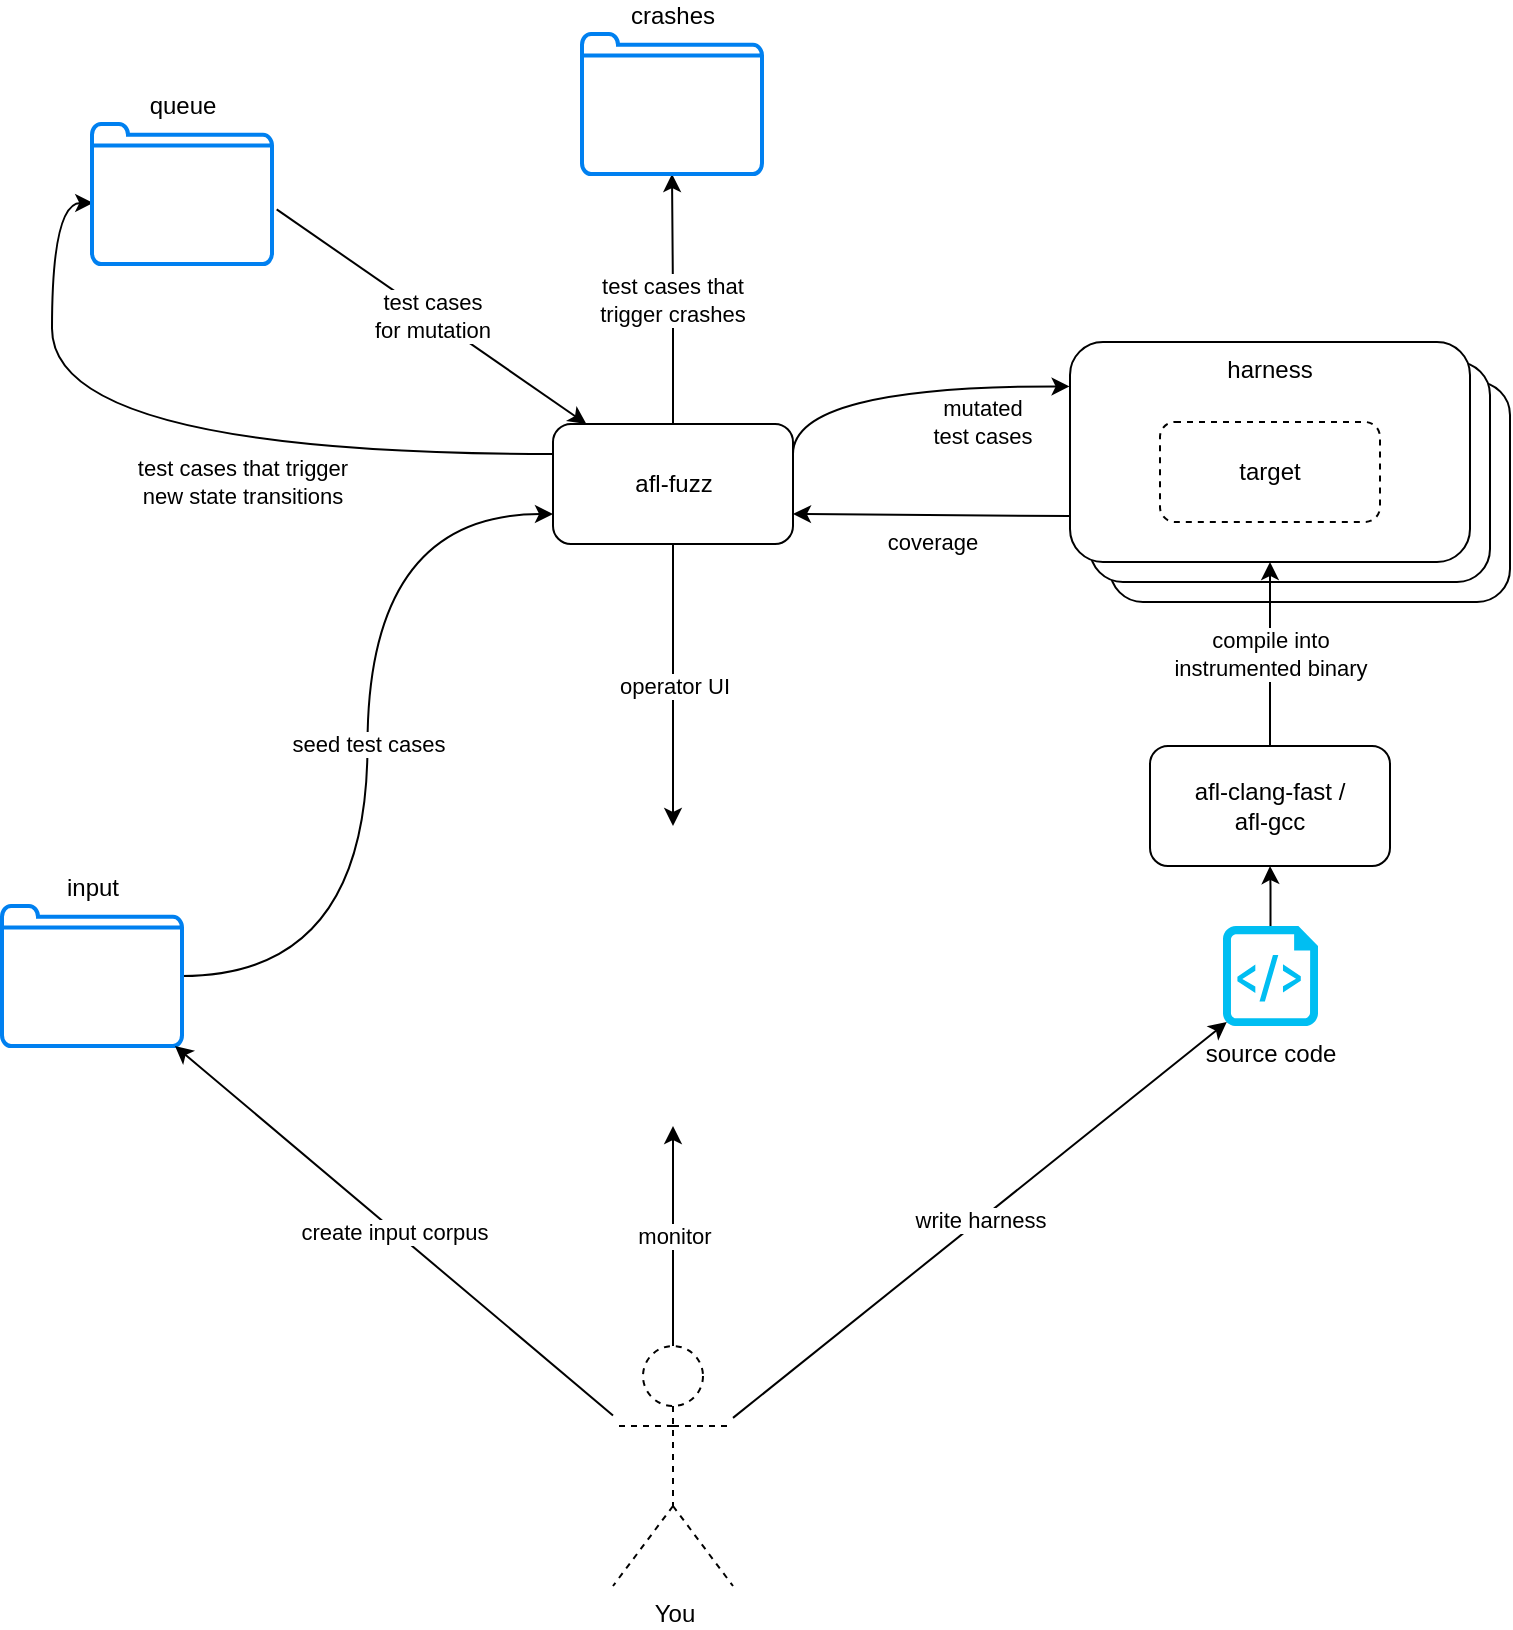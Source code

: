 <mxfile version="10.8.0" type="device"><diagram id="1PRZ-GzkPtDVP1U9-kR8" name="Page-1"><mxGraphModel dx="1816" dy="1088" grid="1" gridSize="10" guides="1" tooltips="1" connect="1" arrows="1" fold="1" page="1" pageScale="1" pageWidth="827" pageHeight="1169" math="0" shadow="0"><root><mxCell id="0"/><mxCell id="1" parent="0"/><mxCell id="VpitNn-dlgjk6HANj2QV-14" value="test cases that trigger&lt;br&gt;new state transitions" style="edgeStyle=orthogonalEdgeStyle;rounded=0;orthogonalLoop=1;jettySize=auto;html=1;entryX=0.007;entryY=0.564;entryDx=0;entryDy=0;entryPerimeter=0;exitX=0;exitY=0.25;exitDx=0;exitDy=0;curved=1;" edge="1" parent="1" source="VpitNn-dlgjk6HANj2QV-1" target="VpitNn-dlgjk6HANj2QV-10"><mxGeometry x="-0.217" y="14" relative="1" as="geometry"><mxPoint x="350" y="259" as="targetPoint"/><mxPoint as="offset"/></mxGeometry></mxCell><mxCell id="VpitNn-dlgjk6HANj2QV-15" value="mutated&lt;br&gt;test cases" style="edgeStyle=orthogonalEdgeStyle;rounded=0;orthogonalLoop=1;jettySize=auto;html=1;entryX=-0.001;entryY=0.202;entryDx=0;entryDy=0;entryPerimeter=0;exitX=1;exitY=0.25;exitDx=0;exitDy=0;curved=1;" edge="1" parent="1" source="VpitNn-dlgjk6HANj2QV-1" target="VpitNn-dlgjk6HANj2QV-2"><mxGeometry x="0.49" y="-18" relative="1" as="geometry"><Array as="points"><mxPoint x="456" y="441"/></Array><mxPoint as="offset"/></mxGeometry></mxCell><mxCell id="VpitNn-dlgjk6HANj2QV-17" value="test cases that&lt;br&gt;trigger crashes" style="edgeStyle=orthogonalEdgeStyle;rounded=0;orthogonalLoop=1;jettySize=auto;html=1;exitX=0.5;exitY=0;exitDx=0;exitDy=0;" edge="1" parent="1" source="VpitNn-dlgjk6HANj2QV-1" target="VpitNn-dlgjk6HANj2QV-12"><mxGeometry relative="1" as="geometry"/></mxCell><mxCell id="VpitNn-dlgjk6HANj2QV-1" value="afl-fuzz" style="rounded=1;whiteSpace=wrap;html=1;" vertex="1" parent="1"><mxGeometry x="335.5" y="459" width="120" height="60" as="geometry"/></mxCell><mxCell id="VpitNn-dlgjk6HANj2QV-13" value="coverage" style="rounded=0;orthogonalLoop=1;jettySize=auto;html=1;entryX=1;entryY=0.75;entryDx=0;entryDy=0;exitX=-0.001;exitY=0.791;exitDx=0;exitDy=0;exitPerimeter=0;labelPosition=center;verticalLabelPosition=bottom;align=center;verticalAlign=top;" edge="1" parent="1" source="VpitNn-dlgjk6HANj2QV-2" target="VpitNn-dlgjk6HANj2QV-1"><mxGeometry relative="1" as="geometry"/></mxCell><mxCell id="VpitNn-dlgjk6HANj2QV-4" value="afl-clang-fast /&lt;br&gt;afl-gcc" style="rounded=1;whiteSpace=wrap;html=1;" vertex="1" parent="1"><mxGeometry x="634" y="620" width="120" height="60" as="geometry"/></mxCell><mxCell id="VpitNn-dlgjk6HANj2QV-38" value="test cases&lt;br&gt;for mutation" style="edgeStyle=none;rounded=0;orthogonalLoop=1;jettySize=auto;html=1;startArrow=none;startFill=0;endArrow=classic;endFill=1;strokeColor=#000000;exitX=1.026;exitY=0.61;exitDx=0;exitDy=0;exitPerimeter=0;" edge="1" parent="1" source="VpitNn-dlgjk6HANj2QV-10" target="VpitNn-dlgjk6HANj2QV-1"><mxGeometry relative="1" as="geometry"/></mxCell><mxCell id="VpitNn-dlgjk6HANj2QV-10" value="queue" style="html=1;verticalLabelPosition=top;align=center;labelBackgroundColor=#ffffff;verticalAlign=bottom;strokeWidth=2;strokeColor=#0080F0;fillColor=#ffffff;shadow=0;dashed=0;shape=mxgraph.ios7.icons.folder;labelPosition=center;" vertex="1" parent="1"><mxGeometry x="105" y="309" width="90" height="70" as="geometry"/></mxCell><mxCell id="VpitNn-dlgjk6HANj2QV-12" value="crashes" style="html=1;verticalLabelPosition=top;align=center;labelBackgroundColor=#ffffff;verticalAlign=bottom;strokeWidth=2;strokeColor=#0080F0;fillColor=#ffffff;shadow=0;dashed=0;shape=mxgraph.ios7.icons.folder;horizontal=1;labelPosition=center;" vertex="1" parent="1"><mxGeometry x="350" y="264" width="90" height="70" as="geometry"/></mxCell><mxCell id="VpitNn-dlgjk6HANj2QV-19" value="seed test cases" style="edgeStyle=orthogonalEdgeStyle;orthogonalLoop=1;jettySize=auto;html=1;entryX=0;entryY=0.75;entryDx=0;entryDy=0;curved=1;" edge="1" parent="1" source="VpitNn-dlgjk6HANj2QV-18" target="VpitNn-dlgjk6HANj2QV-1"><mxGeometry relative="1" as="geometry"><mxPoint x="130" y="640" as="sourcePoint"/></mxGeometry></mxCell><mxCell id="VpitNn-dlgjk6HANj2QV-18" value="input" style="html=1;verticalLabelPosition=top;align=center;labelBackgroundColor=#ffffff;verticalAlign=bottom;strokeWidth=2;strokeColor=#0080F0;fillColor=#ffffff;shadow=0;dashed=0;shape=mxgraph.ios7.icons.folder;labelPosition=center;" vertex="1" parent="1"><mxGeometry x="60" y="700" width="90" height="70" as="geometry"/></mxCell><mxCell id="VpitNn-dlgjk6HANj2QV-21" style="edgeStyle=orthogonalEdgeStyle;rounded=0;orthogonalLoop=1;jettySize=auto;html=1;entryX=0.5;entryY=1;entryDx=0;entryDy=0;" edge="1" parent="1" source="VpitNn-dlgjk6HANj2QV-20" target="VpitNn-dlgjk6HANj2QV-4"><mxGeometry relative="1" as="geometry"/></mxCell><mxCell id="VpitNn-dlgjk6HANj2QV-20" value="source code" style="verticalLabelPosition=bottom;html=1;verticalAlign=top;align=center;strokeColor=none;fillColor=#00BEF2;shape=mxgraph.azure.script_file;pointerEvents=1;" vertex="1" parent="1"><mxGeometry x="670.5" y="710" width="47.5" height="50" as="geometry"/></mxCell><mxCell id="VpitNn-dlgjk6HANj2QV-30" value="operator UI" style="rounded=0;orthogonalLoop=1;jettySize=auto;html=1;entryX=0.5;entryY=1;entryDx=0;entryDy=0;strokeColor=#000000;endArrow=none;endFill=0;startArrow=classic;startFill=1;" edge="1" parent="1" source="VpitNn-dlgjk6HANj2QV-29" target="VpitNn-dlgjk6HANj2QV-1"><mxGeometry relative="1" as="geometry"/></mxCell><mxCell id="VpitNn-dlgjk6HANj2QV-29" value="" style="shape=image;verticalLabelPosition=bottom;labelBackgroundColor=#ffffff;verticalAlign=top;aspect=fixed;imageAspect=0;image=https://github.com/mykter/afl-training/blob/master/quickstart/afl-screenshot.png?raw=true;" vertex="1" parent="1"><mxGeometry x="276" y="660" width="239" height="150" as="geometry"/></mxCell><mxCell id="VpitNn-dlgjk6HANj2QV-34" value="create input corpus" style="edgeStyle=none;rounded=0;orthogonalLoop=1;jettySize=auto;html=1;startArrow=none;startFill=0;endArrow=classic;endFill=1;strokeColor=#000000;" edge="1" parent="1" source="VpitNn-dlgjk6HANj2QV-31" target="VpitNn-dlgjk6HANj2QV-18"><mxGeometry relative="1" as="geometry"/></mxCell><mxCell id="VpitNn-dlgjk6HANj2QV-35" value="write harness" style="edgeStyle=none;rounded=0;orthogonalLoop=1;jettySize=auto;html=1;entryX=0.04;entryY=0.96;entryDx=0;entryDy=0;entryPerimeter=0;startArrow=none;startFill=0;endArrow=classic;endFill=1;strokeColor=#000000;" edge="1" parent="1" source="VpitNn-dlgjk6HANj2QV-31" target="VpitNn-dlgjk6HANj2QV-20"><mxGeometry relative="1" as="geometry"/></mxCell><mxCell id="VpitNn-dlgjk6HANj2QV-36" value="monitor" style="edgeStyle=none;rounded=0;orthogonalLoop=1;jettySize=auto;html=1;startArrow=none;startFill=0;endArrow=classic;endFill=1;strokeColor=#000000;" edge="1" parent="1" source="VpitNn-dlgjk6HANj2QV-31" target="VpitNn-dlgjk6HANj2QV-29"><mxGeometry relative="1" as="geometry"/></mxCell><mxCell id="VpitNn-dlgjk6HANj2QV-31" value="You" style="shape=umlActor;verticalLabelPosition=bottom;labelBackgroundColor=#ffffff;verticalAlign=top;html=1;outlineConnect=0;dashed=1;" vertex="1" parent="1"><mxGeometry x="365.5" y="920" width="60" height="120" as="geometry"/></mxCell><mxCell id="VpitNn-dlgjk6HANj2QV-37" value="" style="group" vertex="1" connectable="0" parent="1"><mxGeometry x="594.0" y="418" width="220" height="130" as="geometry"/></mxCell><mxCell id="VpitNn-dlgjk6HANj2QV-26" value="" style="group" vertex="1" connectable="0" parent="VpitNn-dlgjk6HANj2QV-37"><mxGeometry x="20" y="20" width="200" height="110" as="geometry"/></mxCell><mxCell id="VpitNn-dlgjk6HANj2QV-27" value="&lt;div&gt;harness&lt;/div&gt;" style="rounded=1;whiteSpace=wrap;html=1;verticalAlign=top;" vertex="1" parent="VpitNn-dlgjk6HANj2QV-26"><mxGeometry width="200" height="110" as="geometry"/></mxCell><mxCell id="VpitNn-dlgjk6HANj2QV-28" value="target" style="rounded=1;whiteSpace=wrap;html=1;dashed=1;" vertex="1" parent="VpitNn-dlgjk6HANj2QV-26"><mxGeometry x="45.0" y="40" width="110" height="50" as="geometry"/></mxCell><mxCell id="VpitNn-dlgjk6HANj2QV-23" value="" style="group" vertex="1" connectable="0" parent="VpitNn-dlgjk6HANj2QV-37"><mxGeometry x="10" y="10" width="200" height="110" as="geometry"/></mxCell><mxCell id="VpitNn-dlgjk6HANj2QV-24" value="&lt;div&gt;harness&lt;/div&gt;" style="rounded=1;whiteSpace=wrap;html=1;verticalAlign=top;" vertex="1" parent="VpitNn-dlgjk6HANj2QV-23"><mxGeometry width="200" height="110" as="geometry"/></mxCell><mxCell id="VpitNn-dlgjk6HANj2QV-25" value="target" style="rounded=1;whiteSpace=wrap;html=1;dashed=1;" vertex="1" parent="VpitNn-dlgjk6HANj2QV-23"><mxGeometry x="45.0" y="40" width="110" height="50" as="geometry"/></mxCell><mxCell id="VpitNn-dlgjk6HANj2QV-22" value="" style="group" vertex="1" connectable="0" parent="VpitNn-dlgjk6HANj2QV-37"><mxGeometry width="200" height="110" as="geometry"/></mxCell><mxCell id="VpitNn-dlgjk6HANj2QV-2" value="&lt;div&gt;harness&lt;/div&gt;" style="rounded=1;whiteSpace=wrap;html=1;verticalAlign=top;" vertex="1" parent="VpitNn-dlgjk6HANj2QV-22"><mxGeometry width="200" height="110" as="geometry"/></mxCell><mxCell id="VpitNn-dlgjk6HANj2QV-3" value="target" style="rounded=1;whiteSpace=wrap;html=1;dashed=1;" vertex="1" parent="VpitNn-dlgjk6HANj2QV-22"><mxGeometry x="45.0" y="40" width="110" height="50" as="geometry"/></mxCell><mxCell id="VpitNn-dlgjk6HANj2QV-9" value="compile into&lt;br&gt;instrumented binary" style="edgeStyle=orthogonalEdgeStyle;rounded=0;orthogonalLoop=1;jettySize=auto;html=1;entryX=0.5;entryY=1;entryDx=0;entryDy=0;" edge="1" parent="1" source="VpitNn-dlgjk6HANj2QV-4" target="VpitNn-dlgjk6HANj2QV-2"><mxGeometry relative="1" as="geometry"/></mxCell></root></mxGraphModel></diagram></mxfile>